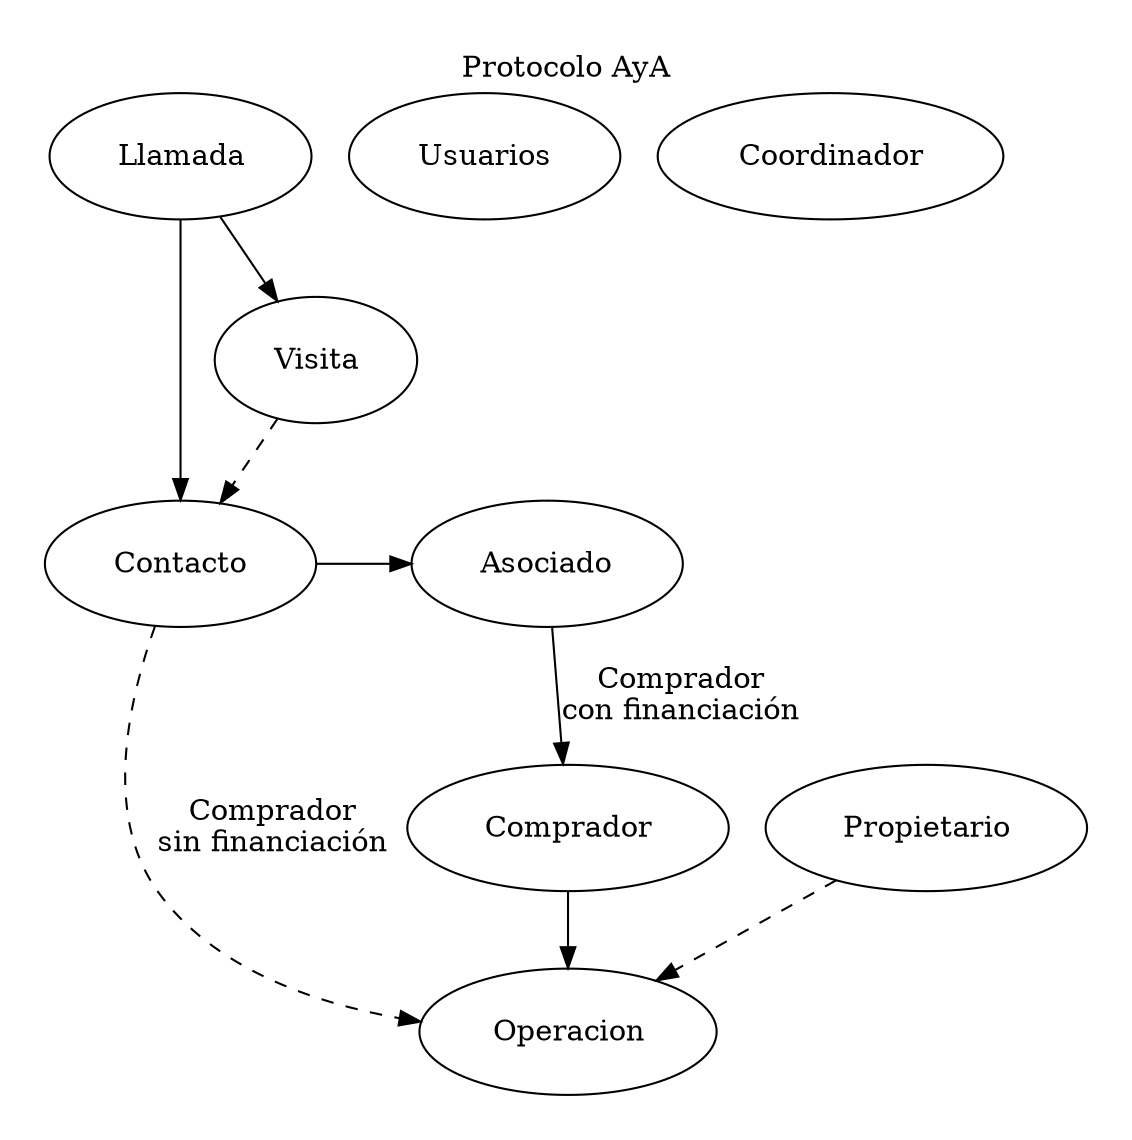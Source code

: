 strict graph dp_protocolo {
	graph [label="Protocolo AyA",
		labelloc=t,
		pad=0.3
	];
	node [label="\N"];
	edge [dir=forward];
	subgraph contacaso {
		graph [rank=same];
		asociado	[label=<<table border='0'><tr><td></td><td port="titulo_arriba"></td><td></td></tr><tr><td colspan='3'>Asociado</td></tr><tr><td></td><td port="titulo_abajo"></td><td></td></tr></table>>];
		contacto	[label=<<table border='0'><tr><td></td><td port="titulo_arriba"></td><td></td></tr><tr><td colspan='3'>Contacto</td></tr><tr><td></td><td port="titulo_abajo"></td><td></td></tr></table>>];
	}
	usuarios	[label=<<table border='0'><tr><td></td><td port="titulo_arriba"></td><td></td></tr><tr><td colspan='3'>Usuarios</td></tr><tr><td></td><td port="titulo_abajo"></td><td></td></tr></table>>];
	comprador	[label=<<table border='0'><tr><td></td><td port="titulo_arriba"></td><td></td></tr><tr><td colspan='3'>Comprador</td></tr><tr><td></td><td port="titulo_abajo"></td><td></td></tr></table>>];
	asociado -- comprador	[label="Comprador
con financiación"];
	llamada	[label=<<table border='0'><tr><td></td><td port="titulo_arriba"></td><td></td></tr><tr><td colspan='3'>Llamada</td></tr><tr><td></td><td port="titulo_abajo"></td><td></td></tr></table>>];
	visita	[label=<<table border='0'><tr><td></td><td port="titulo_arriba"></td><td></td></tr><tr><td colspan='3'>Visita</td></tr><tr><td></td><td port="titulo_abajo"></td><td></td></tr></table>>];
	llamada -- visita;
	llamada -- contacto;
	visita -- contacto	[style=dashed];
	contacto -- asociado;
	operacion	[label=<<table border='0'><tr><td></td><td port="titulo_arriba"></td><td></td></tr><tr><td colspan='3'>Operacion</td></tr><tr><td></td><td port="titulo_abajo"></td><td></td></tr></table>>];
	contacto -- operacion	[label="Comprador
sin financiación",
		labelangle=-50.5,
		style=dashed];
	propietario	[label=<<table border='0'><tr><td></td><td port="titulo_arriba"></td><td></td></tr><tr><td colspan='3'>Propietario</td></tr><tr><td></td><td port="titulo_abajo"></td><td></td></tr></table>>];
	propietario -- operacion	[style=dashed];
	comprador -- operacion;
	coordinador	[label=<<table border='0'><tr><td></td><td port="titulo_arriba"></td><td></td></tr><tr><td colspan='3'>Coordinador</td></tr><tr><td></td><td port="titulo_abajo"></td><td></td></tr></table>>];
}
